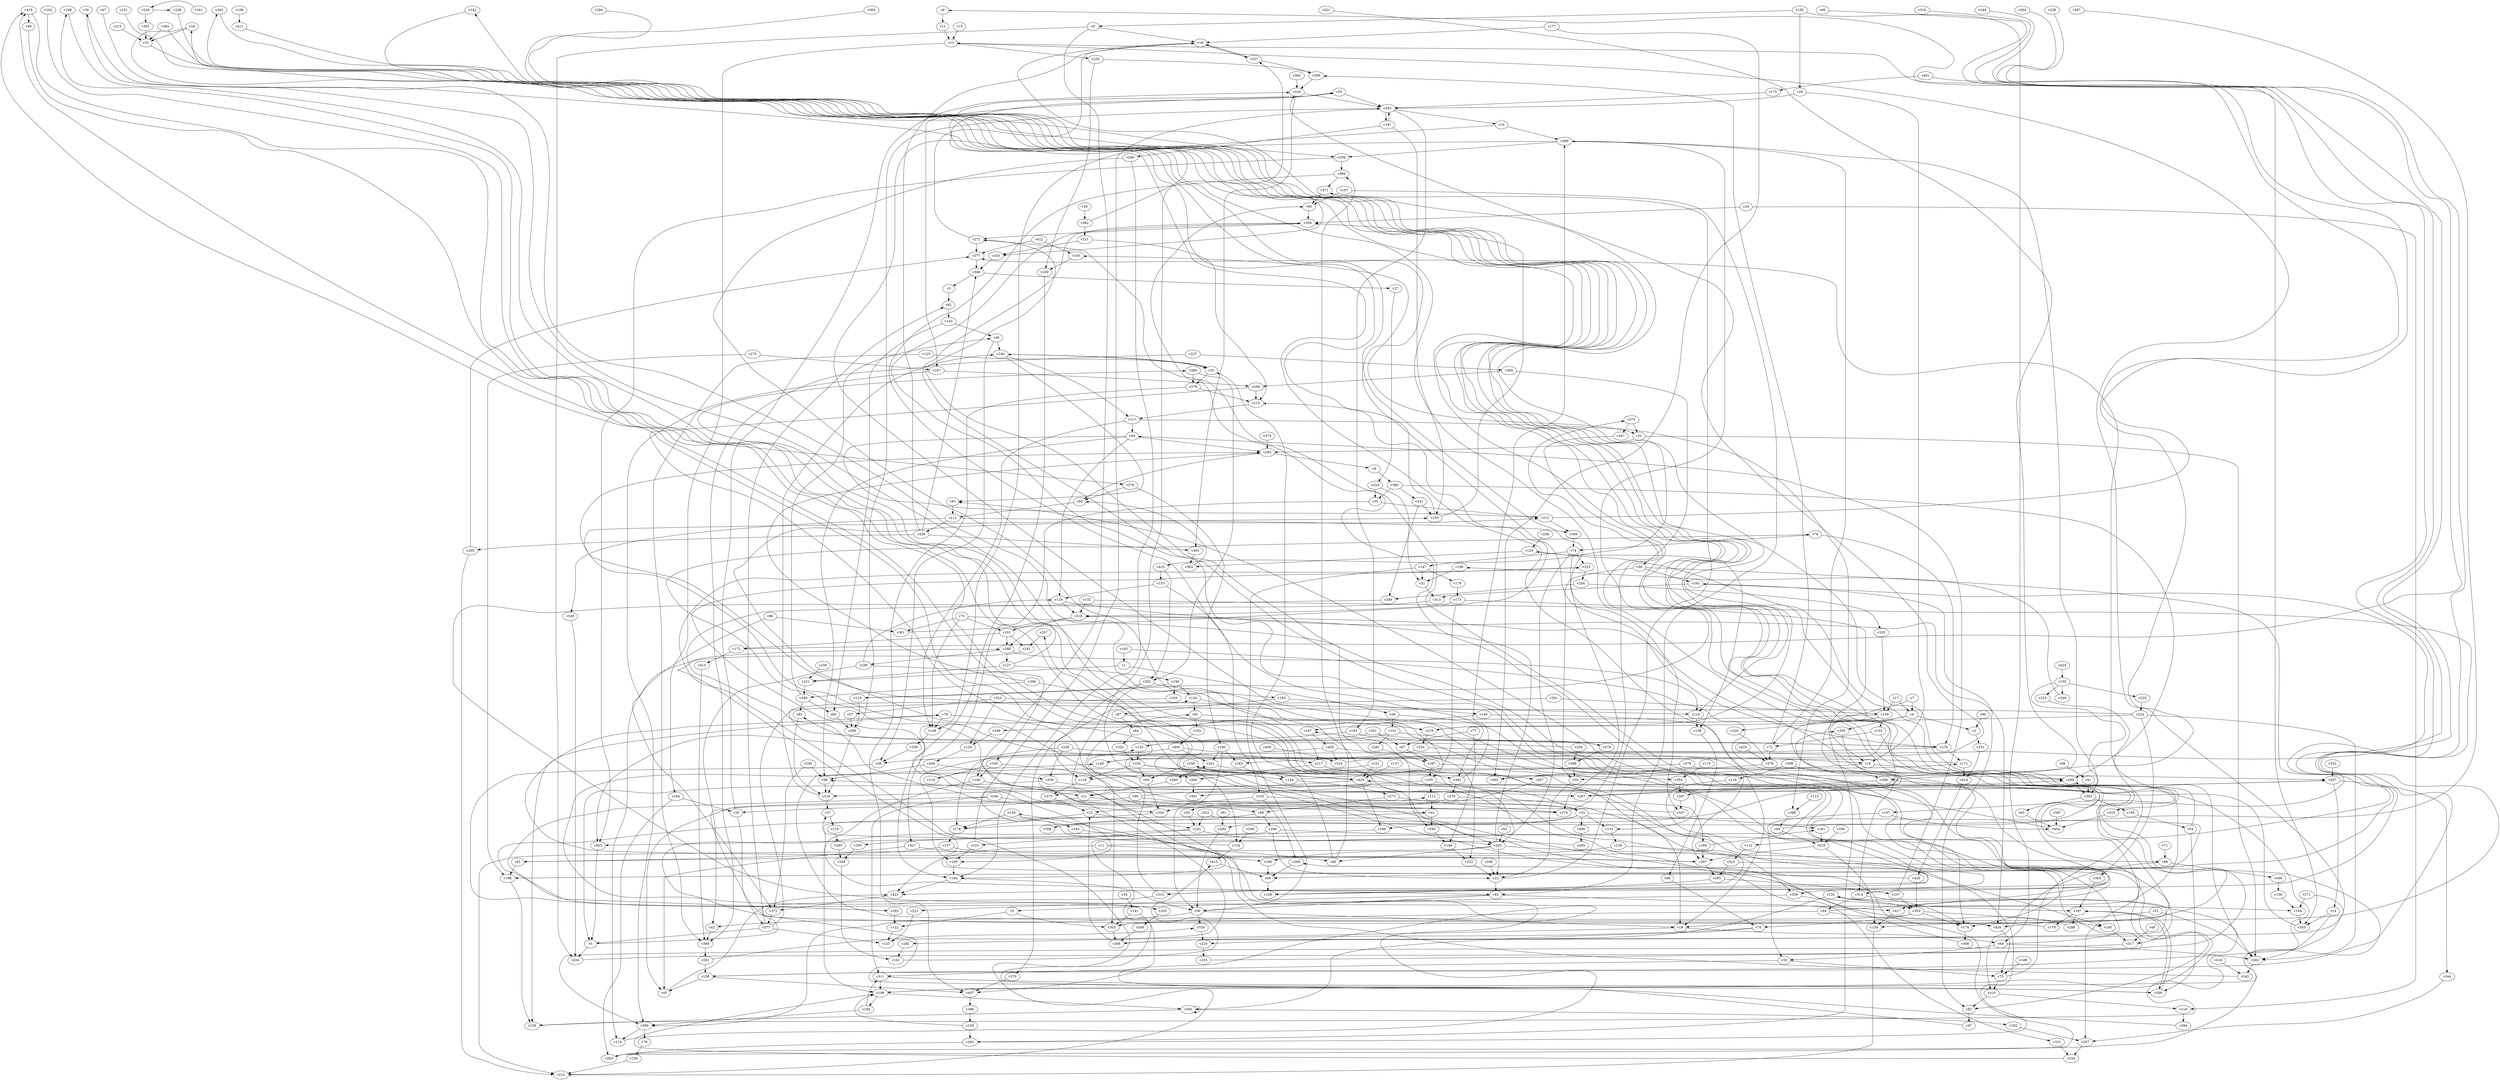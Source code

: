 // Benchmark game 642 - 430 vertices
// time_bound: 19
// targets: v240
digraph G {
    v0 [name="v0", player=1];
    v1 [name="v1", player=0];
    v2 [name="v2", player=1];
    v3 [name="v3", player=1];
    v4 [name="v4", player=1];
    v5 [name="v5", player=1];
    v6 [name="v6", player=1];
    v7 [name="v7", player=0];
    v8 [name="v8", player=0];
    v9 [name="v9", player=0];
    v10 [name="v10", player=0];
    v11 [name="v11", player=1];
    v12 [name="v12", player=1];
    v13 [name="v13", player=0];
    v14 [name="v14", player=0];
    v15 [name="v15", player=1];
    v16 [name="v16", player=0];
    v17 [name="v17", player=0];
    v18 [name="v18", player=0];
    v19 [name="v19", player=0];
    v20 [name="v20", player=1];
    v21 [name="v21", player=0];
    v22 [name="v22", player=0];
    v23 [name="v23", player=0];
    v24 [name="v24", player=1];
    v25 [name="v25", player=0];
    v26 [name="v26", player=0];
    v27 [name="v27", player=1];
    v28 [name="v28", player=1];
    v29 [name="v29", player=1];
    v30 [name="v30", player=1];
    v31 [name="v31", player=0];
    v32 [name="v32", player=1];
    v33 [name="v33", player=1];
    v34 [name="v34", player=1];
    v35 [name="v35", player=0];
    v36 [name="v36", player=1];
    v37 [name="v37", player=1];
    v38 [name="v38", player=1];
    v39 [name="v39", player=1];
    v40 [name="v40", player=1];
    v41 [name="v41", player=0];
    v42 [name="v42", player=0];
    v43 [name="v43", player=0];
    v44 [name="v44", player=1];
    v45 [name="v45", player=0];
    v46 [name="v46", player=1];
    v47 [name="v47", player=1];
    v48 [name="v48", player=0];
    v49 [name="v49", player=0];
    v50 [name="v50", player=0];
    v51 [name="v51", player=0];
    v52 [name="v52", player=0];
    v53 [name="v53", player=0];
    v54 [name="v54", player=1];
    v55 [name="v55", player=1];
    v56 [name="v56", player=1];
    v57 [name="v57", player=0];
    v58 [name="v58", player=0];
    v59 [name="v59", player=0];
    v60 [name="v60", player=0];
    v61 [name="v61", player=1];
    v62 [name="v62", player=0];
    v63 [name="v63", player=0];
    v64 [name="v64", player=1];
    v65 [name="v65", player=0];
    v66 [name="v66", player=0];
    v67 [name="v67", player=0];
    v68 [name="v68", player=1];
    v69 [name="v69", player=1];
    v70 [name="v70", player=0];
    v71 [name="v71", player=1];
    v72 [name="v72", player=0];
    v73 [name="v73", player=1];
    v74 [name="v74", player=1];
    v75 [name="v75", player=0];
    v76 [name="v76", player=1];
    v77 [name="v77", player=1];
    v78 [name="v78", player=1];
    v79 [name="v79", player=0];
    v80 [name="v80", player=0];
    v81 [name="v81", player=0];
    v82 [name="v82", player=0];
    v83 [name="v83", player=0];
    v84 [name="v84", player=1];
    v85 [name="v85", player=0];
    v86 [name="v86", player=0];
    v87 [name="v87", player=0];
    v88 [name="v88", player=1];
    v89 [name="v89", player=0];
    v90 [name="v90", player=0];
    v91 [name="v91", player=1];
    v92 [name="v92", player=0];
    v93 [name="v93", player=0];
    v94 [name="v94", player=1];
    v95 [name="v95", player=1];
    v96 [name="v96", player=1];
    v97 [name="v97", player=0];
    v98 [name="v98", player=0];
    v99 [name="v99", player=1];
    v100 [name="v100", player=0];
    v101 [name="v101", player=0];
    v102 [name="v102", player=0];
    v103 [name="v103", player=1];
    v104 [name="v104", player=1];
    v105 [name="v105", player=0];
    v106 [name="v106", player=1];
    v107 [name="v107", player=0];
    v108 [name="v108", player=0];
    v109 [name="v109", player=1];
    v110 [name="v110", player=0];
    v111 [name="v111", player=0];
    v112 [name="v112", player=1];
    v113 [name="v113", player=1];
    v114 [name="v114", player=0];
    v115 [name="v115", player=0];
    v116 [name="v116", player=0];
    v117 [name="v117", player=1];
    v118 [name="v118", player=1];
    v119 [name="v119", player=0];
    v120 [name="v120", player=0];
    v121 [name="v121", player=1];
    v122 [name="v122", player=1];
    v123 [name="v123", player=1];
    v124 [name="v124", player=0];
    v125 [name="v125", player=0];
    v126 [name="v126", player=0];
    v127 [name="v127", player=0];
    v128 [name="v128", player=0];
    v129 [name="v129", player=0];
    v130 [name="v130", player=1];
    v131 [name="v131", player=1];
    v132 [name="v132", player=0];
    v133 [name="v133", player=0];
    v134 [name="v134", player=0];
    v135 [name="v135", player=1];
    v136 [name="v136", player=0];
    v137 [name="v137", player=1];
    v138 [name="v138", player=1];
    v139 [name="v139", player=0];
    v140 [name="v140", player=1];
    v141 [name="v141", player=0];
    v142 [name="v142", player=1];
    v143 [name="v143", player=0];
    v144 [name="v144", player=0];
    v145 [name="v145", player=0];
    v146 [name="v146", player=0];
    v147 [name="v147", player=1];
    v148 [name="v148", player=1];
    v149 [name="v149", player=1];
    v150 [name="v150", player=1];
    v151 [name="v151", player=1];
    v152 [name="v152", player=1];
    v153 [name="v153", player=1];
    v154 [name="v154", player=1];
    v155 [name="v155", player=1];
    v156 [name="v156", player=0];
    v157 [name="v157", player=0];
    v158 [name="v158", player=0];
    v159 [name="v159", player=1];
    v160 [name="v160", player=0];
    v161 [name="v161", player=1];
    v162 [name="v162", player=1];
    v163 [name="v163", player=0];
    v164 [name="v164", player=0];
    v165 [name="v165", player=0];
    v166 [name="v166", player=1];
    v167 [name="v167", player=1];
    v168 [name="v168", player=1];
    v169 [name="v169", player=0];
    v170 [name="v170", player=0];
    v171 [name="v171", player=0];
    v172 [name="v172", player=1];
    v173 [name="v173", player=0];
    v174 [name="v174", player=0];
    v175 [name="v175", player=1];
    v176 [name="v176", player=0];
    v177 [name="v177", player=0];
    v178 [name="v178", player=0];
    v179 [name="v179", player=1];
    v180 [name="v180", player=0];
    v181 [name="v181", player=0];
    v182 [name="v182", player=0];
    v183 [name="v183", player=0];
    v184 [name="v184", player=0];
    v185 [name="v185", player=1];
    v186 [name="v186", player=1];
    v187 [name="v187", player=1];
    v188 [name="v188", player=1];
    v189 [name="v189", player=0];
    v190 [name="v190", player=0];
    v191 [name="v191", player=0];
    v192 [name="v192", player=0];
    v193 [name="v193", player=0];
    v194 [name="v194", player=1];
    v195 [name="v195", player=1];
    v196 [name="v196", player=1];
    v197 [name="v197", player=1];
    v198 [name="v198", player=0];
    v199 [name="v199", player=0];
    v200 [name="v200", player=1];
    v201 [name="v201", player=1];
    v202 [name="v202", player=1];
    v203 [name="v203", player=1];
    v204 [name="v204", player=0];
    v205 [name="v205", player=0];
    v206 [name="v206", player=1];
    v207 [name="v207", player=1];
    v208 [name="v208", player=1];
    v209 [name="v209", player=1];
    v210 [name="v210", player=0];
    v211 [name="v211", player=0];
    v212 [name="v212", player=0];
    v213 [name="v213", player=0];
    v214 [name="v214", player=1];
    v215 [name="v215", player=1];
    v216 [name="v216", player=1];
    v217 [name="v217", player=1];
    v218 [name="v218", player=0];
    v219 [name="v219", player=0];
    v220 [name="v220", player=0];
    v221 [name="v221", player=0];
    v222 [name="v222", player=0];
    v223 [name="v223", player=1];
    v224 [name="v224", player=1];
    v225 [name="v225", player=1];
    v226 [name="v226", player=0];
    v227 [name="v227", player=0];
    v228 [name="v228", player=1];
    v229 [name="v229", player=1];
    v230 [name="v230", player=0];
    v231 [name="v231", player=1];
    v232 [name="v232", player=0];
    v233 [name="v233", player=1];
    v234 [name="v234", player=0];
    v235 [name="v235", player=1];
    v236 [name="v236", player=0];
    v237 [name="v237", player=1];
    v238 [name="v238", player=0];
    v239 [name="v239", player=1];
    v240 [name="v240", player=0, target=1];
    v241 [name="v241", player=0];
    v242 [name="v242", player=1];
    v243 [name="v243", player=1];
    v244 [name="v244", player=0];
    v245 [name="v245", player=1];
    v246 [name="v246", player=0];
    v247 [name="v247", player=0];
    v248 [name="v248", player=0];
    v249 [name="v249", player=1];
    v250 [name="v250", player=1];
    v251 [name="v251", player=1];
    v252 [name="v252", player=1];
    v253 [name="v253", player=0];
    v254 [name="v254", player=1];
    v255 [name="v255", player=0];
    v256 [name="v256", player=0];
    v257 [name="v257", player=0];
    v258 [name="v258", player=0];
    v259 [name="v259", player=0];
    v260 [name="v260", player=0];
    v261 [name="v261", player=1];
    v262 [name="v262", player=1];
    v263 [name="v263", player=0];
    v264 [name="v264", player=0];
    v265 [name="v265", player=1];
    v266 [name="v266", player=0];
    v267 [name="v267", player=0];
    v268 [name="v268", player=1];
    v269 [name="v269", player=1];
    v270 [name="v270", player=0];
    v271 [name="v271", player=0];
    v272 [name="v272", player=1];
    v273 [name="v273", player=1];
    v274 [name="v274", player=0];
    v275 [name="v275", player=0];
    v276 [name="v276", player=1];
    v277 [name="v277", player=0];
    v278 [name="v278", player=1];
    v279 [name="v279", player=0];
    v280 [name="v280", player=0];
    v281 [name="v281", player=0];
    v282 [name="v282", player=0];
    v283 [name="v283", player=0];
    v284 [name="v284", player=1];
    v285 [name="v285", player=1];
    v286 [name="v286", player=0];
    v287 [name="v287", player=0];
    v288 [name="v288", player=0];
    v289 [name="v289", player=0];
    v290 [name="v290", player=0];
    v291 [name="v291", player=0];
    v292 [name="v292", player=0];
    v293 [name="v293", player=1];
    v294 [name="v294", player=0];
    v295 [name="v295", player=0];
    v296 [name="v296", player=1];
    v297 [name="v297", player=1];
    v298 [name="v298", player=1];
    v299 [name="v299", player=0];
    v300 [name="v300", player=0];
    v301 [name="v301", player=0];
    v302 [name="v302", player=0];
    v303 [name="v303", player=0];
    v304 [name="v304", player=1];
    v305 [name="v305", player=1];
    v306 [name="v306", player=0];
    v307 [name="v307", player=0];
    v308 [name="v308", player=0];
    v309 [name="v309", player=0];
    v310 [name="v310", player=1];
    v311 [name="v311", player=0];
    v312 [name="v312", player=0];
    v313 [name="v313", player=0];
    v314 [name="v314", player=1];
    v315 [name="v315", player=1];
    v316 [name="v316", player=0];
    v317 [name="v317", player=0];
    v318 [name="v318", player=1];
    v319 [name="v319", player=1];
    v320 [name="v320", player=0];
    v321 [name="v321", player=1];
    v322 [name="v322", player=0];
    v323 [name="v323", player=0];
    v324 [name="v324", player=0];
    v325 [name="v325", player=1];
    v326 [name="v326", player=1];
    v327 [name="v327", player=1];
    v328 [name="v328", player=1];
    v329 [name="v329", player=1];
    v330 [name="v330", player=1];
    v331 [name="v331", player=0];
    v332 [name="v332", player=0];
    v333 [name="v333", player=0];
    v334 [name="v334", player=0];
    v335 [name="v335", player=0];
    v336 [name="v336", player=1];
    v337 [name="v337", player=1];
    v338 [name="v338", player=0];
    v339 [name="v339", player=1];
    v340 [name="v340", player=0];
    v341 [name="v341", player=0];
    v342 [name="v342", player=0];
    v343 [name="v343", player=0];
    v344 [name="v344", player=0];
    v345 [name="v345", player=0];
    v346 [name="v346", player=0];
    v347 [name="v347", player=1];
    v348 [name="v348", player=1];
    v349 [name="v349", player=0];
    v350 [name="v350", player=1];
    v351 [name="v351", player=1];
    v352 [name="v352", player=0];
    v353 [name="v353", player=1];
    v354 [name="v354", player=1];
    v355 [name="v355", player=0];
    v356 [name="v356", player=1];
    v357 [name="v357", player=1];
    v358 [name="v358", player=0];
    v359 [name="v359", player=0];
    v360 [name="v360", player=0];
    v361 [name="v361", player=1];
    v362 [name="v362", player=0];
    v363 [name="v363", player=0];
    v364 [name="v364", player=1];
    v365 [name="v365", player=0];
    v366 [name="v366", player=1];
    v367 [name="v367", player=0];
    v368 [name="v368", player=0];
    v369 [name="v369", player=0];
    v370 [name="v370", player=0];
    v371 [name="v371", player=1];
    v372 [name="v372", player=1];
    v373 [name="v373", player=1];
    v374 [name="v374", player=0];
    v375 [name="v375", player=0];
    v376 [name="v376", player=1];
    v377 [name="v377", player=0];
    v378 [name="v378", player=1];
    v379 [name="v379", player=1];
    v380 [name="v380", player=0];
    v381 [name="v381", player=1];
    v382 [name="v382", player=0];
    v383 [name="v383", player=1];
    v384 [name="v384", player=1];
    v385 [name="v385", player=0];
    v386 [name="v386", player=1];
    v387 [name="v387", player=1];
    v388 [name="v388", player=1];
    v389 [name="v389", player=0];
    v390 [name="v390", player=1];
    v391 [name="v391", player=1];
    v392 [name="v392", player=1];
    v393 [name="v393", player=1];
    v394 [name="v394", player=1];
    v395 [name="v395", player=1];
    v396 [name="v396", player=1];
    v397 [name="v397", player=1];
    v398 [name="v398", player=1];
    v399 [name="v399", player=0];
    v400 [name="v400", player=0];
    v401 [name="v401", player=0];
    v402 [name="v402", player=0];
    v403 [name="v403", player=0];
    v404 [name="v404", player=0];
    v405 [name="v405", player=0];
    v406 [name="v406", player=1];
    v407 [name="v407", player=1];
    v408 [name="v408", player=0];
    v409 [name="v409", player=1];
    v410 [name="v410", player=1];
    v411 [name="v411", player=1];
    v412 [name="v412", player=1];
    v413 [name="v413", player=0];
    v414 [name="v414", player=0];
    v415 [name="v415", player=1];
    v416 [name="v416", player=1];
    v417 [name="v417", player=1];
    v418 [name="v418", player=1];
    v419 [name="v419", player=0];
    v420 [name="v420", player=0];
    v421 [name="v421", player=1];
    v422 [name="v422", player=0];
    v423 [name="v423", player=1];
    v424 [name="v424", player=1];
    v425 [name="v425", player=0];
    v426 [name="v426", player=1];
    v427 [name="v427", player=1];
    v428 [name="v428", player=1];
    v429 [name="v429", player=1];

    v0 -> v111 [constraint="t mod 2 == 0"];
    v1 -> v39;
    v2 -> v251;
    v3 -> v62;
    v4 -> v108 [constraint="t < 10"];
    v5 -> v122;
    v6 -> v12;
    v7 -> v391 [constraint="t < 13"];
    v8 -> v380;
    v9 -> v204;
    v10 -> v131 [constraint="t mod 2 == 0"];
    v11 -> v199 [constraint="t < 6"];
    v12 -> v13;
    v13 -> v255;
    v14 -> v355;
    v15 -> v13;
    v16 -> v289;
    v17 -> v4;
    v18 -> v325 [constraint="t < 14"];
    v19 -> v282;
    v20 -> v232;
    v21 -> v43;
    v22 -> v92;
    v23 -> v178;
    v24 -> v216;
    v25 -> v140 [constraint="t >= 5"];
    v26 -> v362;
    v27 -> v324;
    v28 -> v31 [constraint="t >= 2"];
    v29 -> v16;
    v30 -> v311;
    v31 -> v382;
    v32 -> v154 [constraint="t >= 5"];
    v33 -> v189;
    v34 -> v141;
    v35 -> v312;
    v36 -> v61 [constraint="t >= 5"];
    v37 -> v219;
    v38 -> v292 [constraint="t mod 2 == 0"];
    v39 -> v381;
    v40 -> v38;
    v41 -> v393;
    v42 -> v368;
    v43 -> v92 [constraint="t < 12"];
    v44 -> v302 [constraint="t >= 5"];
    v45 -> v421 [constraint="t < 7"];
    v46 -> v389;
    v47 -> v278 [constraint="t mod 4 == 3"];
    v48 -> v304;
    v49 -> v317;
    v50 -> v329;
    v51 -> v426;
    v52 -> v313;
    v53 -> v262;
    v54 -> v306;
    v55 -> v293;
    v56 -> v42;
    v57 -> v288;
    v58 -> v112 [constraint="t mod 2 == 1"];
    v59 -> v22;
    v60 -> v288;
    v61 -> v186;
    v62 -> v143;
    v63 -> v404;
    v64 -> v133;
    v65 -> v359;
    v66 -> v108;
    v67 -> v287;
    v68 -> v41;
    v69 -> v83 [constraint="t < 12"];
    v70 -> v266;
    v71 -> v88;
    v72 -> v309;
    v73 -> v148;
    v74 -> v147;
    v75 -> v277;
    v76 -> v278;
    v77 -> v67;
    v78 -> v148;
    v79 -> v136;
    v80 -> v66 [constraint="t mod 4 == 3"];
    v81 -> v200;
    v82 -> v97;
    v83 -> v113;
    v84 -> v332;
    v85 -> v319;
    v86 -> v361;
    v87 -> v33 [constraint="t >= 5"];
    v88 -> v410;
    v89 -> v319;
    v90 -> v2;
    v91 -> v218;
    v92 -> v56;
    v93 -> v312 [constraint="t < 10"];
    v94 -> v55 [constraint="t >= 5"];
    v95 -> v113;
    v96 -> v357 [constraint="t mod 5 == 4"];
    v97 -> v130 [constraint="t >= 5"];
    v98 -> v354 [constraint="t mod 3 == 0"];
    v99 -> v70;
    v100 -> v230;
    v101 -> v415 [constraint="t mod 2 == 1"];
    v102 -> v263 [constraint="t >= 3"];
    v103 -> v279 [constraint="t >= 3"];
    v104 -> v355;
    v105 -> v382;
    v106 -> v221;
    v107 -> v30;
    v108 -> v256 [constraint="t < 7"];
    v109 -> v411;
    v110 -> v144 [constraint="t < 11"];
    v111 -> v43;
    v112 -> v422;
    v113 -> v428;
    v114 -> v89 [constraint="t >= 3"];
    v115 -> v398;
    v116 -> v373;
    v117 -> v398;
    v118 -> v358 [constraint="t >= 2"];
    v119 -> v375 [constraint="t < 12"];
    v120 -> v383;
    v121 -> v203 [constraint="t mod 5 == 4"];
    v122 -> v123;
    v123 -> v171 [constraint="t < 8"];
    v124 -> v91;
    v125 -> v25;
    v126 -> v358;
    v127 -> v360 [constraint="t >= 5"];
    v128 -> v284;
    v129 -> v318;
    v130 -> v178;
    v131 -> v126;
    v132 -> v303 [constraint="t < 13"];
    v133 -> v320;
    v134 -> v289 [constraint="t >= 3"];
    v135 -> v210;
    v136 -> v212;
    v137 -> v429;
    v138 -> v99;
    v139 -> v135 [constraint="t mod 4 == 0"];
    v140 -> v83 [constraint="t < 10"];
    v141 -> v303;
    v142 -> v214 [constraint="t >= 3"];
    v143 -> v40;
    v144 -> v36 [constraint="t < 6"];
    v145 -> v329 [constraint="t < 12"];
    v146 -> v222;
    v147 -> v56;
    v148 -> v338;
    v149 -> v247;
    v150 -> v198 [constraint="t < 8"];
    v151 -> v281;
    v152 -> v72;
    v153 -> v333;
    v154 -> v212;
    v155 -> v21 [constraint="t < 14"];
    v156 -> v104;
    v157 -> v397;
    v158 -> v407;
    v159 -> v169 [constraint="t mod 3 == 0"];
    v160 -> v21;
    v161 -> v419;
    v162 -> v400;
    v163 -> v82;
    v164 -> v263;
    v165 -> v87;
    v166 -> v359 [constraint="t >= 4"];
    v167 -> v390;
    v168 -> v74;
    v169 -> v184;
    v170 -> v293;
    v171 -> v193 [constraint="t < 8"];
    v172 -> v413;
    v173 -> v318;
    v174 -> v408;
    v175 -> v354;
    v176 -> v173;
    v177 -> v18;
    v178 -> v157;
    v179 -> v145 [constraint="t >= 4"];
    v180 -> v201;
    v181 -> v206;
    v182 -> v257;
    v183 -> v279;
    v184 -> v421;
    v185 -> v314 [constraint="t < 13"];
    v186 -> v139;
    v187 -> v298;
    v188 -> v75;
    v189 -> v350 [constraint="t < 7"];
    v190 -> v119;
    v191 -> v286;
    v192 -> v69;
    v193 -> v359;
    v194 -> v390;
    v195 -> v54;
    v196 -> v52;
    v197 -> v65;
    v198 -> v300;
    v199 -> v108 [constraint="t mod 2 == 1"];
    v200 -> v56;
    v201 -> v280;
    v202 -> v203 [constraint="t >= 3"];
    v203 -> v208;
    v204 -> v120 [constraint="t mod 5 == 4"];
    v205 -> v212;
    v206 -> v315 [constraint="t mod 5 == 3"];
    v207 -> v344;
    v208 -> v266;
    v209 -> v101;
    v210 -> v235;
    v211 -> v215;
    v212 -> v253 [constraint="t >= 5"];
    v213 -> v32;
    v214 -> v138;
    v215 -> v117;
    v216 -> v394;
    v217 -> v381;
    v218 -> v142 [constraint="t < 7"];
    v219 -> v295;
    v220 -> v376;
    v221 -> v348;
    v222 -> v22;
    v223 -> v123;
    v224 -> v283 [constraint="t mod 4 == 0"];
    v225 -> v224;
    v226 -> v236 [constraint="t >= 4"];
    v227 -> v384;
    v228 -> v178;
    v229 -> v158 [constraint="t >= 3"];
    v230 -> v184;
    v231 -> v243 [constraint="t mod 5 == 0"];
    v232 -> v306 [constraint="t >= 3"];
    v233 -> v293;
    v234 -> v198 [constraint="t >= 3"];
    v235 -> v359 [constraint="t mod 3 == 1"];
    v236 -> v317 [constraint="t < 12"];
    v237 -> v93;
    v238 -> v107 [constraint="t >= 5"];
    v239 -> v330;
    v240 -> v89;
    v241 -> v299;
    v242 -> v372 [constraint="t >= 1"];
    v243 -> v346;
    v244 -> v158 [constraint="t mod 2 == 1"];
    v245 -> v317;
    v246 -> v66;
    v247 -> v405;
    v248 -> v196 [constraint="t < 12"];
    v249 -> v128;
    v250 -> v85 [constraint="t mod 5 == 1"];
    v251 -> v414;
    v252 -> v207;
    v253 -> v254;
    v254 -> v299;
    v255 -> v230;
    v256 -> v144;
    v257 -> v234;
    v258 -> v120;
    v259 -> v403;
    v260 -> v391;
    v261 -> v326 [constraint="t >= 2"];
    v262 -> v318;
    v263 -> v13 [constraint="t mod 4 == 3"];
    v264 -> v172 [constraint="t >= 1"];
    v265 -> v315;
    v266 -> v135 [constraint="t >= 1"];
    v267 -> v337;
    v268 -> v331 [constraint="t >= 1"];
    v269 -> v66;
    v270 -> v19;
    v271 -> v266 [constraint="t < 8"];
    v272 -> v174 [constraint="t mod 3 == 0"];
    v273 -> v48;
    v274 -> v312 [constraint="t mod 5 == 1"];
    v275 -> v167;
    v276 -> v180;
    v277 -> v346;
    v278 -> v33 [constraint="t >= 4"];
    v279 -> v388;
    v280 -> v21;
    v281 -> v287;
    v282 -> v101;
    v283 -> v95;
    v284 -> v89;
    v285 -> v37 [constraint="t < 7"];
    v286 -> v127;
    v287 -> v82 [constraint="t mod 2 == 0"];
    v288 -> v293;
    v289 -> v393;
    v290 -> v292 [constraint="t >= 4"];
    v291 -> v370;
    v292 -> v122;
    v293 -> v181;
    v294 -> v218 [constraint="t < 14"];
    v295 -> v209;
    v296 -> v174;
    v297 -> v305 [constraint="t mod 4 == 2"];
    v298 -> v418 [constraint="t mod 3 == 1"];
    v299 -> v33 [constraint="t >= 3"];
    v300 -> v300 [constraint="t mod 4 == 2"];
    v301 -> v32;
    v302 -> v19 [constraint="t mod 4 == 3"];
    v303 -> v266;
    v304 -> v207 [constraint="t >= 4"];
    v305 -> v198 [constraint="t mod 5 == 3"];
    v306 -> v187 [constraint="t mod 5 == 2"];
    v307 -> v20 [constraint="t < 12"];
    v308 -> v118;
    v309 -> v329;
    v310 -> v163 [constraint="t mod 3 == 0"];
    v311 -> v198;
    v312 -> v6 [constraint="t mod 5 == 3"];
    v313 -> v104 [constraint="t >= 3"];
    v314 -> v269 [constraint="t >= 1"];
    v315 -> v426 [constraint="t >= 5"];
    v316 -> v421 [constraint="t mod 3 == 1"];
    v317 -> v390 [constraint="t < 8"];
    v318 -> v191;
    v319 -> v140;
    v320 -> v64;
    v321 -> v366 [constraint="t >= 4"];
    v322 -> v186 [constraint="t < 15"];
    v323 -> v214;
    v324 -> v35;
    v325 -> v404;
    v326 -> v210;
    v327 -> v18;
    v328 -> v204;
    v329 -> v402;
    v330 -> v48;
    v331 -> v234;
    v332 -> v320;
    v333 -> v269;
    v334 -> v397;
    v335 -> v159;
    v336 -> v134;
    v337 -> v253 [constraint="t >= 5"];
    v338 -> v38;
    v339 -> v297;
    v340 -> v146;
    v341 -> v226 [constraint="t < 10"];
    v342 -> v76 [constraint="t mod 5 == 0"];
    v343 -> v262 [constraint="t < 15"];
    v344 -> v257;
    v345 -> v184 [constraint="t < 9"];
    v346 -> v3;
    v347 -> v417 [constraint="t mod 5 == 4"];
    v348 -> v85;
    v349 -> v22;
    v350 -> v209;
    v351 -> v278;
    v352 -> v116;
    v353 -> v390;
    v354 -> v267;
    v355 -> v429;
    v356 -> v419;
    v357 -> v242;
    v358 -> v187;
    v359 -> v272;
    v360 -> v379;
    v361 -> v55 [constraint="t mod 5 == 4"];
    v362 -> v28 [constraint="t >= 3"];
    v363 -> v247 [constraint="t mod 3 == 0"];
    v364 -> v423 [constraint="t mod 2 == 1"];
    v365 -> v187;
    v366 -> v297;
    v367 -> v178 [constraint="t >= 2"];
    v368 -> v261;
    v369 -> v72;
    v370 -> v407;
    v371 -> v65;
    v372 -> v377;
    v373 -> v23;
    v374 -> v283;
    v375 -> v347;
    v376 -> v395;
    v377 -> v124;
    v378 -> v207;
    v379 -> v215;
    v380 -> v35;
    v381 -> v369;
    v382 -> v342;
    v383 -> v95;
    v384 -> v58;
    v385 -> v259 [constraint="t mod 2 == 1"];
    v386 -> v150;
    v387 -> v404;
    v388 -> v59;
    v389 -> v245 [constraint="t mod 4 == 3"];
    v390 -> v79;
    v391 -> v100 [constraint="t >= 3"];
    v392 -> v329;
    v393 -> v63;
    v394 -> v161 [constraint="t mod 5 == 1"];
    v395 -> v13 [constraint="t mod 2 == 1"];
    v396 -> v156;
    v397 -> v78 [constraint="t < 11"];
    v398 -> v44;
    v399 -> v283 [constraint="t mod 3 == 2"];
    v400 -> v169;
    v401 -> v355;
    v402 -> v383;
    v403 -> v0;
    v404 -> v272 [constraint="t >= 1"];
    v405 -> v310;
    v406 -> v285;
    v407 -> v386;
    v408 -> v418 [constraint="t >= 3"];
    v409 -> v310;
    v410 -> v82;
    v411 -> v343 [constraint="t < 7"];
    v412 -> v277;
    v413 -> v368;
    v414 -> v420;
    v415 -> v66;
    v416 -> v342;
    v417 -> v65 [constraint="t mod 4 == 1"];
    v418 -> v276 [constraint="t mod 3 == 1"];
    v419 -> v154;
    v420 -> v286 [constraint="t >= 1"];
    v421 -> v372;
    v422 -> v198 [constraint="t mod 5 == 0"];
    v423 -> v153;
    v424 -> v155;
    v425 -> v376;
    v426 -> v75;
    v427 -> v246;
    v428 -> v18;
    v429 -> v189;
    v164 -> v50;
    v201 -> v429;
    v329 -> v293;
    v33 -> v161;
    v211 -> v243;
    v17 -> v159;
    v266 -> v23;
    v22 -> v371;
    v410 -> v216;
    v320 -> v116;
    v69 -> v382;
    v334 -> v145;
    v78 -> v139;
    v173 -> v105;
    v418 -> v98;
    v259 -> v389;
    v284 -> v339;
    v278 -> v171;
    v255 -> v309;
    v69 -> v30;
    v224 -> v382;
    v261 -> v158;
    v92 -> v223;
    v283 -> v8;
    v113 -> v168;
    v4 -> v305;
    v224 -> v365;
    v339 -> v0;
    v166 -> v397;
    v177 -> v395;
    v308 -> v366;
    v143 -> v60;
    v324 -> v52;
    v233 -> v169;
    v314 -> v94;
    v429 -> v373;
    v276 -> v95;
    v163 -> v313;
    v265 -> v237;
    v227 -> v368;
    v73 -> v340;
    v130 -> v345;
    v158 -> v45;
    v127 -> v221;
    v78 -> v303;
    v28 -> v32;
    v293 -> v183;
    v423 -> v352;
    v320 -> v429;
    v217 -> v260;
    v93 -> v89;
    v19 -> v69;
    v64 -> v202;
    v351 -> v403;
    v296 -> v22;
    v346 -> v27;
    v135 -> v353;
    v31 -> v283;
    v5 -> v303;
    v105 -> v111;
    v77 -> v146;
    v205 -> v277;
    v153 -> v129;
    v56 -> v19;
    v155 -> v225;
    v315 -> v91;
    v385 -> v32;
    v300 -> v139;
    v35 -> v427;
    v412 -> v100;
    v319 -> v37;
    v152 -> v314;
    v173 -> v363;
    v107 -> v404;
    v291 -> v159;
    v369 -> v148;
    v378 -> v116;
    v320 -> v307;
    v23 -> v232;
    v24 -> v359;
    v380 -> v241;
    v352 -> v165;
    v352 -> v260;
    v427 -> v45;
    v405 -> v38;
    v117 -> v93;
    v262 -> v88;
    v43 -> v340;
    v33 -> v406;
    v155 -> v248;
    v185 -> v1;
    v151 -> v278;
    v73 -> v191;
    v58 -> v59;
    v369 -> v259;
    v322 -> v232;
    v381 -> v270;
    v256 -> v64;
    v377 -> v123;
    v273 -> v274;
    v30 -> v75;
    v55 -> v167;
    v197 -> v92;
    v366 -> v257;
    v379 -> v407;
    v132 -> v318;
    v272 -> v18;
    v121 -> v429;
    v151 -> v133;
    v275 -> v186;
    v117 -> v148;
    v207 -> v14;
    v7 -> v4;
    v311 -> v306;
    v14 -> v382;
    v353 -> v174;
    v10 -> v369;
    v180 -> v56;
    v420 -> v353;
    v92 -> v417;
    v198 -> v194;
    v33 -> v131;
    v348 -> v40;
    v239 -> v42;
    v296 -> v403;
    v376 -> v289;
    v191 -> v242;
    v314 -> v174;
    v290 -> v202;
    v187 -> v179;
    v87 -> v84;
    v171 -> v414;
    v181 -> v193;
    v192 -> v29;
    v327 -> v309;
    v428 -> v402;
    v274 -> v369;
    v124 -> v217;
    v184 -> v56;
    v183 -> v133;
    v377 -> v62;
    v312 -> v168;
    v86 -> v114;
    v393 -> v195;
    v206 -> v184;
    v428 -> v346;
    v72 -> v376;
    v286 -> v239;
    v190 -> v103;
    v94 -> v426;
    v362 -> v211;
    v150 -> v363;
    v268 -> v215;
    v165 -> v149;
    v207 -> v267;
    v74 -> v253;
    v160 -> v198;
    v384 -> v268;
    v74 -> v274;
    v323 -> v128;
    v11 -> v421;
    v11 -> v46;
    v271 -> v104;
    v16 -> v59;
    v147 -> v176;
    v180 -> v343;
    v93 -> v283;
    v390 -> v114;
    v96 -> v274;
    v389 -> v371;
    v428 -> v205;
    v141 -> v407;
    v29 -> v293;
    v33 -> v200;
    v287 -> v105;
    v397 -> v265;
    v1 -> v221;
    v293 -> v10;
    v187 -> v306;
    v300 -> v182;
    v190 -> v124;
    v240 -> v372;
    v323 -> v57;
    v74 -> v262;
    v157 -> v61;
    v144 -> v273;
    v56 -> v326;
    v224 -> v249;
    v51 -> v382;
    v348 -> v60;
    v155 -> v229;
    v58 -> v163;
    v280 -> v201;
    v129 -> v426;
    v120 -> v138;
    v73 -> v361;
    v318 -> v286;
    v333 -> v23;
    v54 -> v289;
    v125 -> v368;
    v93 -> v129;
    v159 -> v220;
    v290 -> v311;
    v375 -> v31;
    v70 -> v300;
    v193 -> v215;
    v94 -> v303;
    v286 -> v214;
    v232 -> v233;
    v119 -> v288;
    v13 -> v164;
    v18 -> v327;
    v149 -> v19;
    v50 -> v377;
    v228 -> v16;
    v419 -> v397;
    v48 -> v296;
    v358 -> v5;
    v318 -> v337;
    v167 -> v268;
    v353 -> v70;
    v272 -> v277;
    v417 -> v154;
    v181 -> v293;
    v401 -> v170;
    v44 -> v419;
    v239 -> v129;
    v218 -> v334;
    v0 -> v204;
    v351 -> v67;
    v270 -> v202;
    v113 -> v328;
    v134 -> v415;
    v25 -> v379;
    v369 -> v393;
    v380 -> v289;
    v76 -> v74;
    v400 -> v217;
    v360 -> v352;
    v400 -> v201;
    v96 -> v45;
    v237 -> v353;
    v241 -> v193;
    v228 -> v339;
    v192 -> v9;
    v250 -> v388;
    v4 -> v2;
    v422 -> v265;
    v140 -> v25;
    v333 -> v166;
    v399 -> v134;
    v159 -> v152;
    v254 -> v335;
    v21 -> v327;
    v353 -> v245;
    v232 -> v262;
    v262 -> v212;
    v159 -> v16;
    v399 -> v348;
    v363 -> v263;
    v46 -> v25;
    v288 -> v319;
    v405 -> v222;
    v330 -> v160;
    v330 -> v110;
    v147 -> v52;
    v191 -> v172;
    v262 -> v46;
    v75 -> v410;
    v126 -> v246;
    v140 -> v117;
    v39 -> v151;
    v21 -> v50;
    v9 -> v160;
    v9 -> v18;
    v377 -> v0;
    v91 -> v162;
    v88 -> v396;
    v226 -> v301;
    v105 -> v319;
    v194 -> v311;
    v40 -> v140;
    v127 -> v190;
    v262 -> v22;
}
